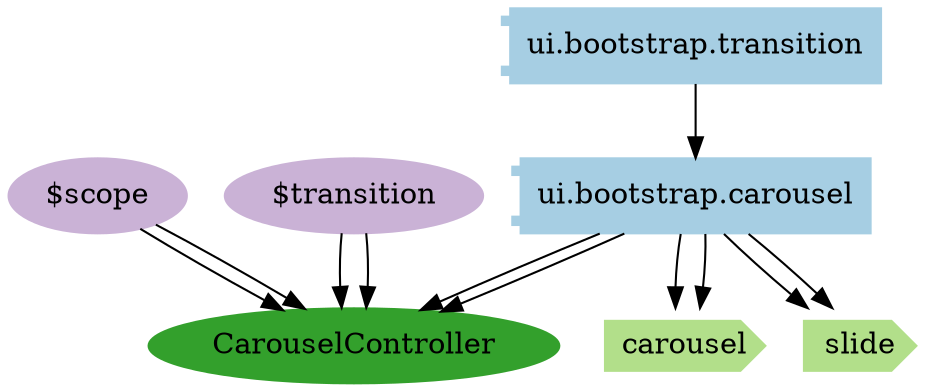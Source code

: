 digraph dependencies {
  node[shape="component",style="filled",colorscheme=paired12]


    node[shape="component"]
    "ui.bootstrap.carousel"[label="ui.bootstrap.carousel", color=1]

    
      "ui.bootstrap.transition"[label="ui.bootstrap.transition", color=1]
      "ui.bootstrap.transition" -> "ui.bootstrap.carousel"
    


    node[shape="ellipse"]
    


    
      "CarouselController"[label="CarouselController", color=4]
      "ui.bootstrap.carousel" -> "CarouselController"
    
      "CarouselController"[label="CarouselController", color=4]
      "ui.bootstrap.carousel" -> "CarouselController"
    

    

    

    node[shape="cds"]
    

    
      "carousel"[label="carousel", color=3]
      "ui.bootstrap.carousel" -> "carousel"
    
      "slide"[label="slide", color=3]
      "ui.bootstrap.carousel" -> "slide"
    
      "carousel"[label="carousel", color=3]
      "ui.bootstrap.carousel" -> "carousel"
    
      "slide"[label="slide", color=3]
      "ui.bootstrap.carousel" -> "slide"
    









    node[shape="ellipse",style="filled", color=9]
    

    
      
    
      
    
      
    
      
    


    
      
        "$scope"[label="$scope"]
        "$scope" -> "CarouselController"
      
        "$transition"[label="$transition"]
        "$transition" -> "CarouselController"
      
    
      
        "$scope"[label="$scope"]
        "$scope" -> "CarouselController"
      
        "$transition"[label="$transition"]
        "$transition" -> "CarouselController"
      
    

    

    

    


}
